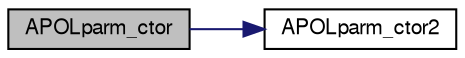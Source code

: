 digraph "APOLparm_ctor"
{
  edge [fontname="FreeSans",fontsize="10",labelfontname="FreeSans",labelfontsize="10"];
  node [fontname="FreeSans",fontsize="10",shape=record];
  rankdir="LR";
  Node1 [label="APOLparm_ctor",height=0.2,width=0.4,color="black", fillcolor="grey75", style="filled" fontcolor="black"];
  Node1 -> Node2 [color="midnightblue",fontsize="10",style="solid",fontname="FreeSans"];
  Node2 [label="APOLparm_ctor2",height=0.2,width=0.4,color="black", fillcolor="white", style="filled",URL="$group___a_p_o_lparm.html#gaad4ad693124d4f19bc3a07fa0b4a9f84",tooltip="FORTRAN stub to construct APOLparm."];
}
